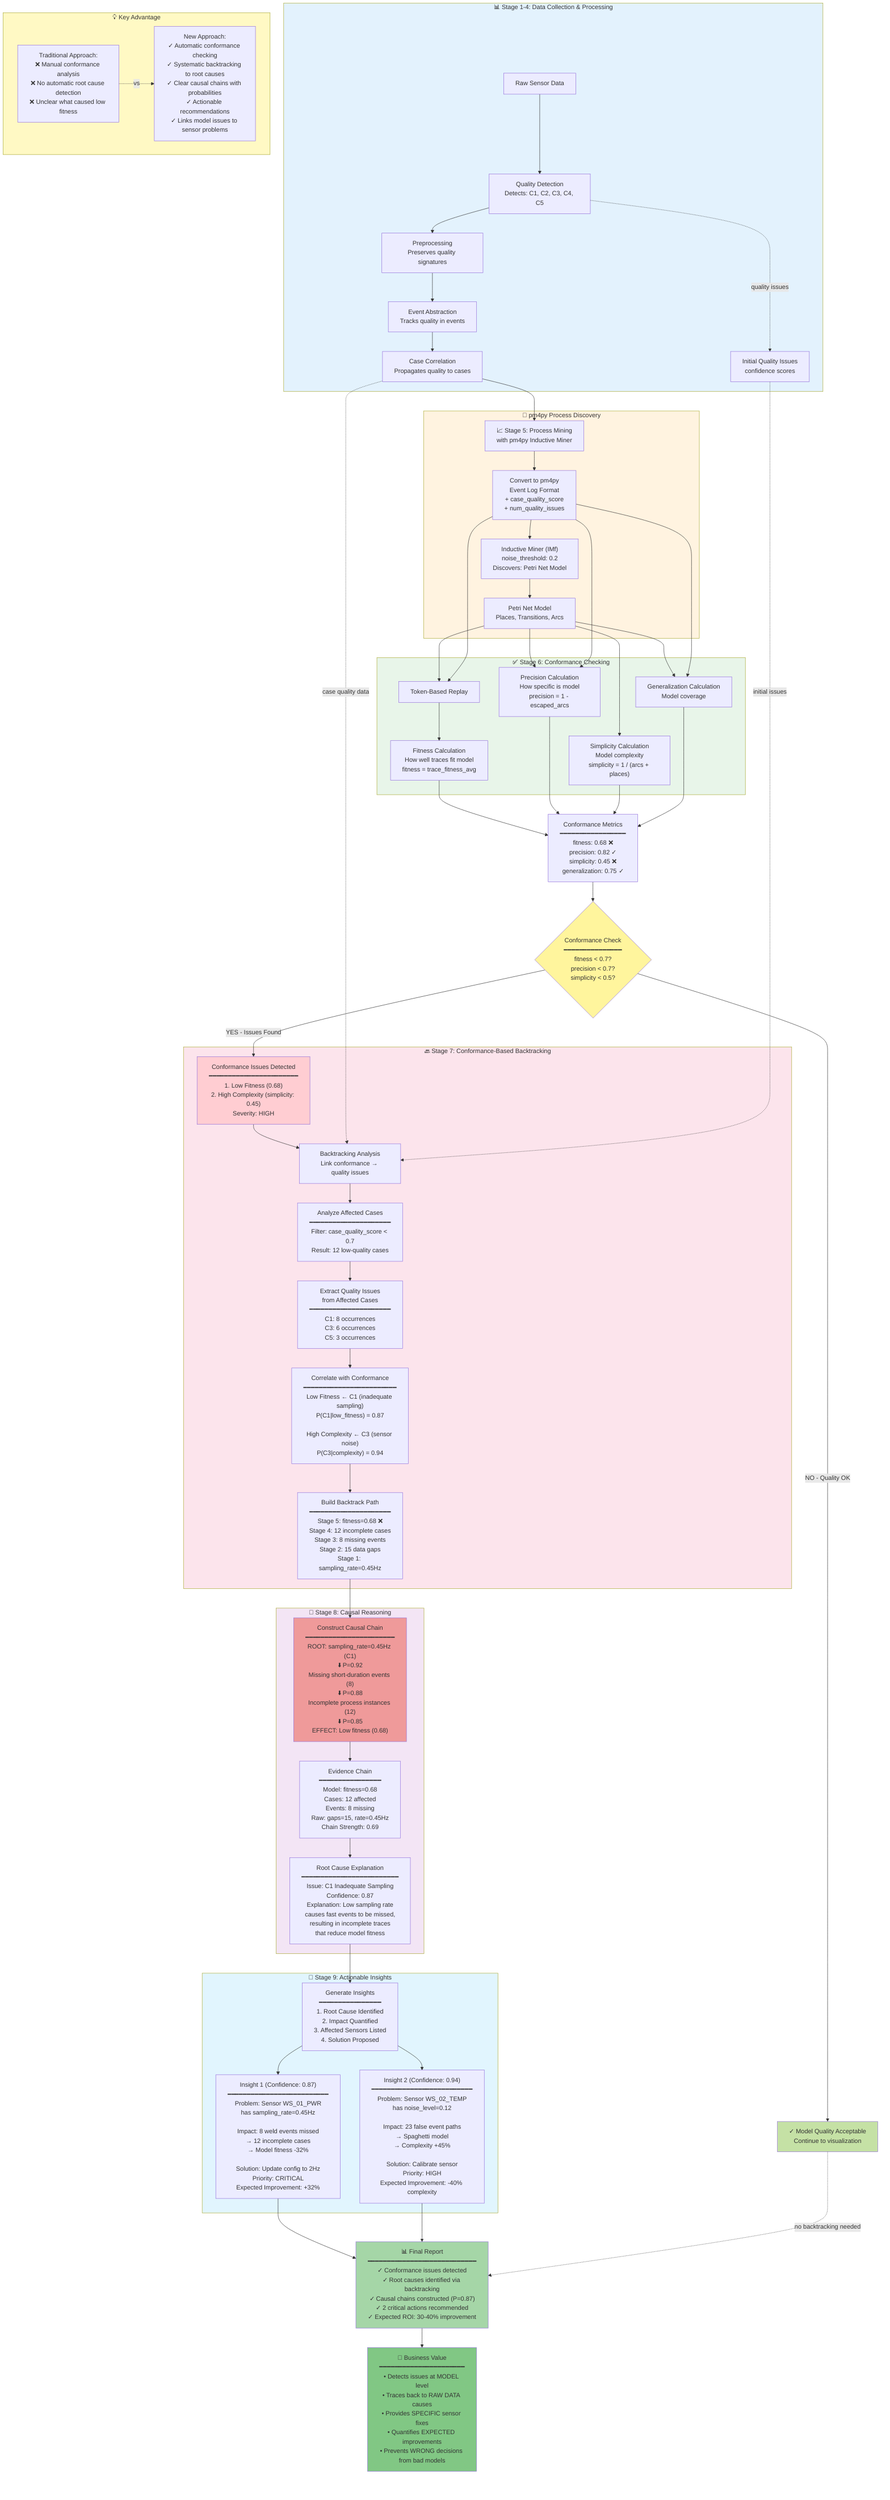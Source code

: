 graph TB
    subgraph DataCollection["📊 Stage 1-4: Data Collection & Processing"]
        Raw["Raw Sensor Data"] --> Detect1["Quality Detection<br/>Detects: C1, C2, C3, C4, C5"]
        Detect1 --> Prep["Preprocessing<br/>Preserves quality signatures"]
        Prep --> Events["Event Abstraction<br/>Tracks quality in events"]
        Events --> Cases["Case Correlation<br/>Propagates quality to cases"]
        
        Detect1 -.quality issues.-> QI1["Initial Quality Issues<br/>confidence scores"]
    end
    
    Cases --> PM["📈 Stage 5: Process Mining<br/>with pm4py Inductive Miner"]
    
    subgraph ProcessMining["🔬 pm4py Process Discovery"]
        PM --> EventLog["Convert to pm4py<br/>Event Log Format<br/>+ case_quality_score<br/>+ num_quality_issues"]
        
        EventLog --> InductiveMiner["Inductive Miner (IMf)<br/>noise_threshold: 0.2<br/>Discovers: Petri Net Model"]
        
        InductiveMiner --> PetriNet["Petri Net Model<br/>Places, Transitions, Arcs"]
    end
    
    subgraph ConformanceChecking["✅ Stage 6: Conformance Checking"]
        PetriNet --> Replay["Token-Based Replay"]
        EventLog --> Replay
        
        Replay --> Fitness["Fitness Calculation<br/>How well traces fit model<br/>fitness = trace_fitness_avg"]
        
        PetriNet --> PrecisionCalc["Precision Calculation<br/>How specific is model<br/>precision = 1 - escaped_arcs"]
        EventLog --> PrecisionCalc
        
        PetriNet --> Simplicity["Simplicity Calculation<br/>Model complexity<br/>simplicity = 1 / (arcs + places)"]
        
        PetriNet --> Generalization["Generalization Calculation<br/>Model coverage"]
        EventLog --> Generalization
    end
    
    Fitness --> ConformanceMetrics["Conformance Metrics<br/>━━━━━━━━━━━━━━━━━<br/>fitness: 0.68 ❌<br/>precision: 0.82 ✓<br/>simplicity: 0.45 ❌<br/>generalization: 0.75 ✓"]
    PrecisionCalc --> ConformanceMetrics
    Simplicity --> ConformanceMetrics
    Generalization --> ConformanceMetrics
    
    ConformanceMetrics --> ThresholdCheck{"Conformance Check<br/>━━━━━━━━━━━━━━━<br/>fitness < 0.7?<br/>precision < 0.7?<br/>simplicity < 0.5?"}
    
    ThresholdCheck -->|"YES - Issues Found"| ConfIssues["Conformance Issues Detected<br/>━━━━━━━━━━━━━━━━━━━━━━━<br/>1. Low Fitness (0.68)<br/>2. High Complexity (simplicity: 0.45)<br/>Severity: HIGH"]
    
    ThresholdCheck -->|"NO - Quality OK"| NoIssues["✓ Model Quality Acceptable<br/>Continue to visualization"]
    
    subgraph Backtracking["🔙 Stage 7: Conformance-Based Backtracking"]
        ConfIssues --> BackTrack["Backtracking Analysis<br/>Link conformance → quality issues"]
        
        Cases -.case quality data.-> BackTrack
        QI1 -.initial issues.-> BackTrack
        
        BackTrack --> AnalyzeCases["Analyze Affected Cases<br/>━━━━━━━━━━━━━━━━━━━━━<br/>Filter: case_quality_score < 0.7<br/>Result: 12 low-quality cases"]
        
        AnalyzeCases --> ExtractIssues["Extract Quality Issues<br/>from Affected Cases<br/>━━━━━━━━━━━━━━━━━━━━━<br/>C1: 8 occurrences<br/>C3: 6 occurrences<br/>C5: 3 occurrences"]
        
        ExtractIssues --> Correlate["Correlate with Conformance<br/>━━━━━━━━━━━━━━━━━━━━━━━━<br/>Low Fitness ← C1 (inadequate sampling)<br/>P(C1|low_fitness) = 0.87<br/><br/>High Complexity ← C3 (sensor noise)<br/>P(C3|complexity) = 0.94"]
        
        Correlate --> BuildPath["Build Backtrack Path<br/>━━━━━━━━━━━━━━━━━━━━━<br/>Stage 5: fitness=0.68 ❌<br/>Stage 4: 12 incomplete cases<br/>Stage 3: 8 missing events<br/>Stage 2: 15 data gaps<br/>Stage 1: sampling_rate=0.45Hz"]
    end
    
    subgraph CausalReasoning["🧠 Stage 8: Causal Reasoning"]
        BuildPath --> CausalChain["Construct Causal Chain<br/>━━━━━━━━━━━━━━━━━━━━━━━<br/>ROOT: sampling_rate=0.45Hz (C1)<br/>⬇️ P=0.92<br/>Missing short-duration events (8)<br/>⬇️ P=0.88<br/>Incomplete process instances (12)<br/>⬇️ P=0.85<br/>EFFECT: Low fitness (0.68)"]
        
        CausalChain --> Evidence["Evidence Chain<br/>━━━━━━━━━━━━━━━━<br/>Model: fitness=0.68<br/>Cases: 12 affected<br/>Events: 8 missing<br/>Raw: gaps=15, rate=0.45Hz<br/>Chain Strength: 0.69"]
        
        Evidence --> Explanation["Root Cause Explanation<br/>━━━━━━━━━━━━━━━━━━━━━━━━━<br/>Issue: C1 Inadequate Sampling<br/>Confidence: 0.87<br/>Explanation: Low sampling rate<br/>causes fast events to be missed,<br/>resulting in incomplete traces<br/>that reduce model fitness"]
    end
    
    subgraph ActionableOutput["🎯 Stage 9: Actionable Insights"]
        Explanation --> Insights["Generate Insights<br/>━━━━━━━━━━━━━━━━<br/>1. Root Cause Identified<br/>2. Impact Quantified<br/>3. Affected Sensors Listed<br/>4. Solution Proposed"]
        
        Insights --> Insight1["Insight 1 (Confidence: 0.87)<br/>━━━━━━━━━━━━━━━━━━━━━━━━━━<br/>Problem: Sensor WS_01_PWR<br/>has sampling_rate=0.45Hz<br/><br/>Impact: 8 weld events missed<br/>→ 12 incomplete cases<br/>→ Model fitness -32%<br/><br/>Solution: Update config to 2Hz<br/>Priority: CRITICAL<br/>Expected Improvement: +32%"]
        
        Insights --> Insight2["Insight 2 (Confidence: 0.94)<br/>━━━━━━━━━━━━━━━━━━━━━━━━━━<br/>Problem: Sensor WS_02_TEMP<br/>has noise_level=0.12<br/><br/>Impact: 23 false event paths<br/>→ Spaghetti model<br/>→ Complexity +45%<br/><br/>Solution: Calibrate sensor<br/>Priority: HIGH<br/>Expected Improvement: -40% complexity"]
    end
    
    Insight1 --> FinalReport["📊 Final Report<br/>━━━━━━━━━━━━━━━━━━━━━━━━━━━━<br/>✓ Conformance issues detected<br/>✓ Root causes identified via backtracking<br/>✓ Causal chains constructed (P=0.87)<br/>✓ 2 critical actions recommended<br/>✓ Expected ROI: 30-40% improvement"]
    Insight2 --> FinalReport
    
    NoIssues -.no backtracking needed.-> FinalReport
    
    subgraph KeyAdvantage["💡 Key Advantage"]
        Adv1["Traditional Approach:<br/>❌ Manual conformance analysis<br/>❌ No automatic root cause detection<br/>❌ Unclear what caused low fitness"]
        
        Adv2["New Approach:<br/>✓ Automatic conformance checking<br/>✓ Systematic backtracking to root causes<br/>✓ Clear causal chains with probabilities<br/>✓ Actionable recommendations<br/>✓ Links model issues to sensor problems"]
        
        Adv1 -.vs.-> Adv2
    end
    
    FinalReport --> Value["🎯 Business Value<br/>━━━━━━━━━━━━━━━━━━━━━━<br/>• Detects issues at MODEL level<br/>• Traces back to RAW DATA causes<br/>• Provides SPECIFIC sensor fixes<br/>• Quantifies EXPECTED improvements<br/>• Prevents WRONG decisions from bad models"]
    
    style DataCollection fill:#e3f2fd
    style ProcessMining fill:#fff3e0
    style ConformanceChecking fill:#e8f5e9
    style Backtracking fill:#fce4ec
    style CausalReasoning fill:#f3e5f5
    style ActionableOutput fill:#e1f5fe
    style KeyAdvantage fill:#fff9c4
    
    style ThresholdCheck fill:#fff59d
    style ConfIssues fill:#ffcdd2
    style NoIssues fill:#c5e1a5
    style CausalChain fill:#ef9a9a
    style FinalReport fill:#a5d6a7
    style Value fill:#81c784